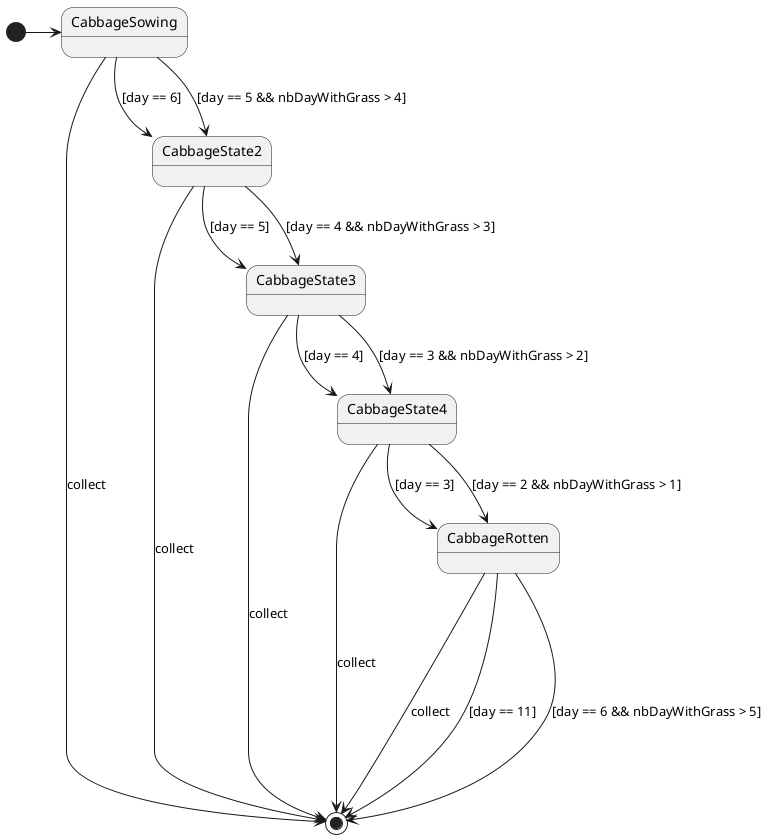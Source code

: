 @startuml

[*] -> CabbageSowing

CabbageSowing --> CabbageState2 : [day == 6]
CabbageSowing --> CabbageState2 : [day == 5 && nbDayWithGrass > 4]
CabbageSowing -right-> [*] : collect

CabbageState2 --> CabbageState3 : [day == 5]
CabbageState2 --> CabbageState3 : [day == 4 && nbDayWithGrass > 3]

CabbageState3 --> CabbageState4 : [day == 4]
CabbageState3 --> CabbageState4 : [day == 3 && nbDayWithGrass > 2]

CabbageState4 --> CabbageRotten : [day == 3]
CabbageState4 --> CabbageRotten : [day == 2 && nbDayWithGrass > 1]


CabbageState2 --> [*] : collect
CabbageState3 --> [*] : collect
CabbageState4 --> [*] : collect

CabbageRotten -down--> [*] : collect

CabbageRotten --down--> [*] : [day == 11]
CabbageRotten --down-> [*] : [day == 6 && nbDayWithGrass > 5]



@enduml